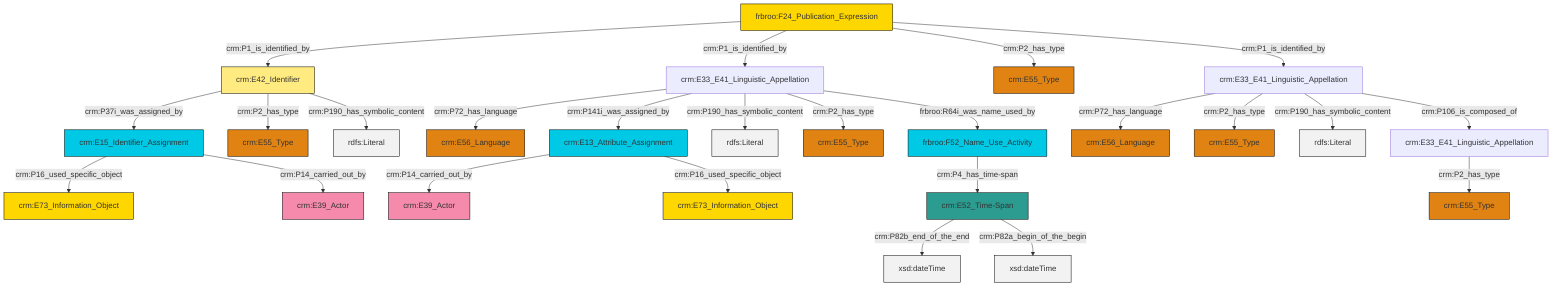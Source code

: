 graph TD
classDef Literal fill:#f2f2f2,stroke:#000000;
classDef CRM_Entity fill:#FFFFFF,stroke:#000000;
classDef Temporal_Entity fill:#00C9E6, stroke:#000000;
classDef Type fill:#E18312, stroke:#000000;
classDef Time-Span fill:#2C9C91, stroke:#000000;
classDef Appellation fill:#FFEB7F, stroke:#000000;
classDef Place fill:#008836, stroke:#000000;
classDef Persistent_Item fill:#B266B2, stroke:#000000;
classDef Conceptual_Object fill:#FFD700, stroke:#000000;
classDef Physical_Thing fill:#D2B48C, stroke:#000000;
classDef Actor fill:#f58aad, stroke:#000000;
classDef PC_Classes fill:#4ce600, stroke:#000000;
classDef Multi fill:#cccccc,stroke:#000000;

0["crm:E52_Time-Span"]:::Time-Span -->|crm:P82b_end_of_the_end| 2[xsd:dateTime]:::Literal
3["frbroo:F24_Publication_Expression"]:::Conceptual_Object -->|crm:P1_is_identified_by| 4["crm:E42_Identifier"]:::Appellation
7["crm:E33_E41_Linguistic_Appellation"]:::Default -->|crm:P72_has_language| 8["crm:E56_Language"]:::Type
9["crm:E33_E41_Linguistic_Appellation"]:::Default -->|crm:P72_has_language| 10["crm:E56_Language"]:::Type
3["frbroo:F24_Publication_Expression"]:::Conceptual_Object -->|crm:P1_is_identified_by| 7["crm:E33_E41_Linguistic_Appellation"]:::Default
3["frbroo:F24_Publication_Expression"]:::Conceptual_Object -->|crm:P2_has_type| 11["crm:E55_Type"]:::Type
12["crm:E13_Attribute_Assignment"]:::Temporal_Entity -->|crm:P14_carried_out_by| 13["crm:E39_Actor"]:::Actor
9["crm:E33_E41_Linguistic_Appellation"]:::Default -->|crm:P2_has_type| 15["crm:E55_Type"]:::Type
20["frbroo:F52_Name_Use_Activity"]:::Temporal_Entity -->|crm:P4_has_time-span| 0["crm:E52_Time-Span"]:::Time-Span
21["crm:E15_Identifier_Assignment"]:::Temporal_Entity -->|crm:P16_used_specific_object| 22["crm:E73_Information_Object"]:::Conceptual_Object
7["crm:E33_E41_Linguistic_Appellation"]:::Default -->|crm:P141i_was_assigned_by| 12["crm:E13_Attribute_Assignment"]:::Temporal_Entity
4["crm:E42_Identifier"]:::Appellation -->|crm:P37i_was_assigned_by| 21["crm:E15_Identifier_Assignment"]:::Temporal_Entity
3["frbroo:F24_Publication_Expression"]:::Conceptual_Object -->|crm:P1_is_identified_by| 9["crm:E33_E41_Linguistic_Appellation"]:::Default
21["crm:E15_Identifier_Assignment"]:::Temporal_Entity -->|crm:P14_carried_out_by| 5["crm:E39_Actor"]:::Actor
7["crm:E33_E41_Linguistic_Appellation"]:::Default -->|crm:P190_has_symbolic_content| 25[rdfs:Literal]:::Literal
9["crm:E33_E41_Linguistic_Appellation"]:::Default -->|crm:P190_has_symbolic_content| 28[rdfs:Literal]:::Literal
0["crm:E52_Time-Span"]:::Time-Span -->|crm:P82a_begin_of_the_begin| 29[xsd:dateTime]:::Literal
7["crm:E33_E41_Linguistic_Appellation"]:::Default -->|crm:P2_has_type| 23["crm:E55_Type"]:::Type
12["crm:E13_Attribute_Assignment"]:::Temporal_Entity -->|crm:P16_used_specific_object| 33["crm:E73_Information_Object"]:::Conceptual_Object
4["crm:E42_Identifier"]:::Appellation -->|crm:P2_has_type| 34["crm:E55_Type"]:::Type
4["crm:E42_Identifier"]:::Appellation -->|crm:P190_has_symbolic_content| 39[rdfs:Literal]:::Literal
18["crm:E33_E41_Linguistic_Appellation"]:::Default -->|crm:P2_has_type| 30["crm:E55_Type"]:::Type
7["crm:E33_E41_Linguistic_Appellation"]:::Default -->|frbroo:R64i_was_name_used_by| 20["frbroo:F52_Name_Use_Activity"]:::Temporal_Entity
9["crm:E33_E41_Linguistic_Appellation"]:::Default -->|crm:P106_is_composed_of| 18["crm:E33_E41_Linguistic_Appellation"]:::Default